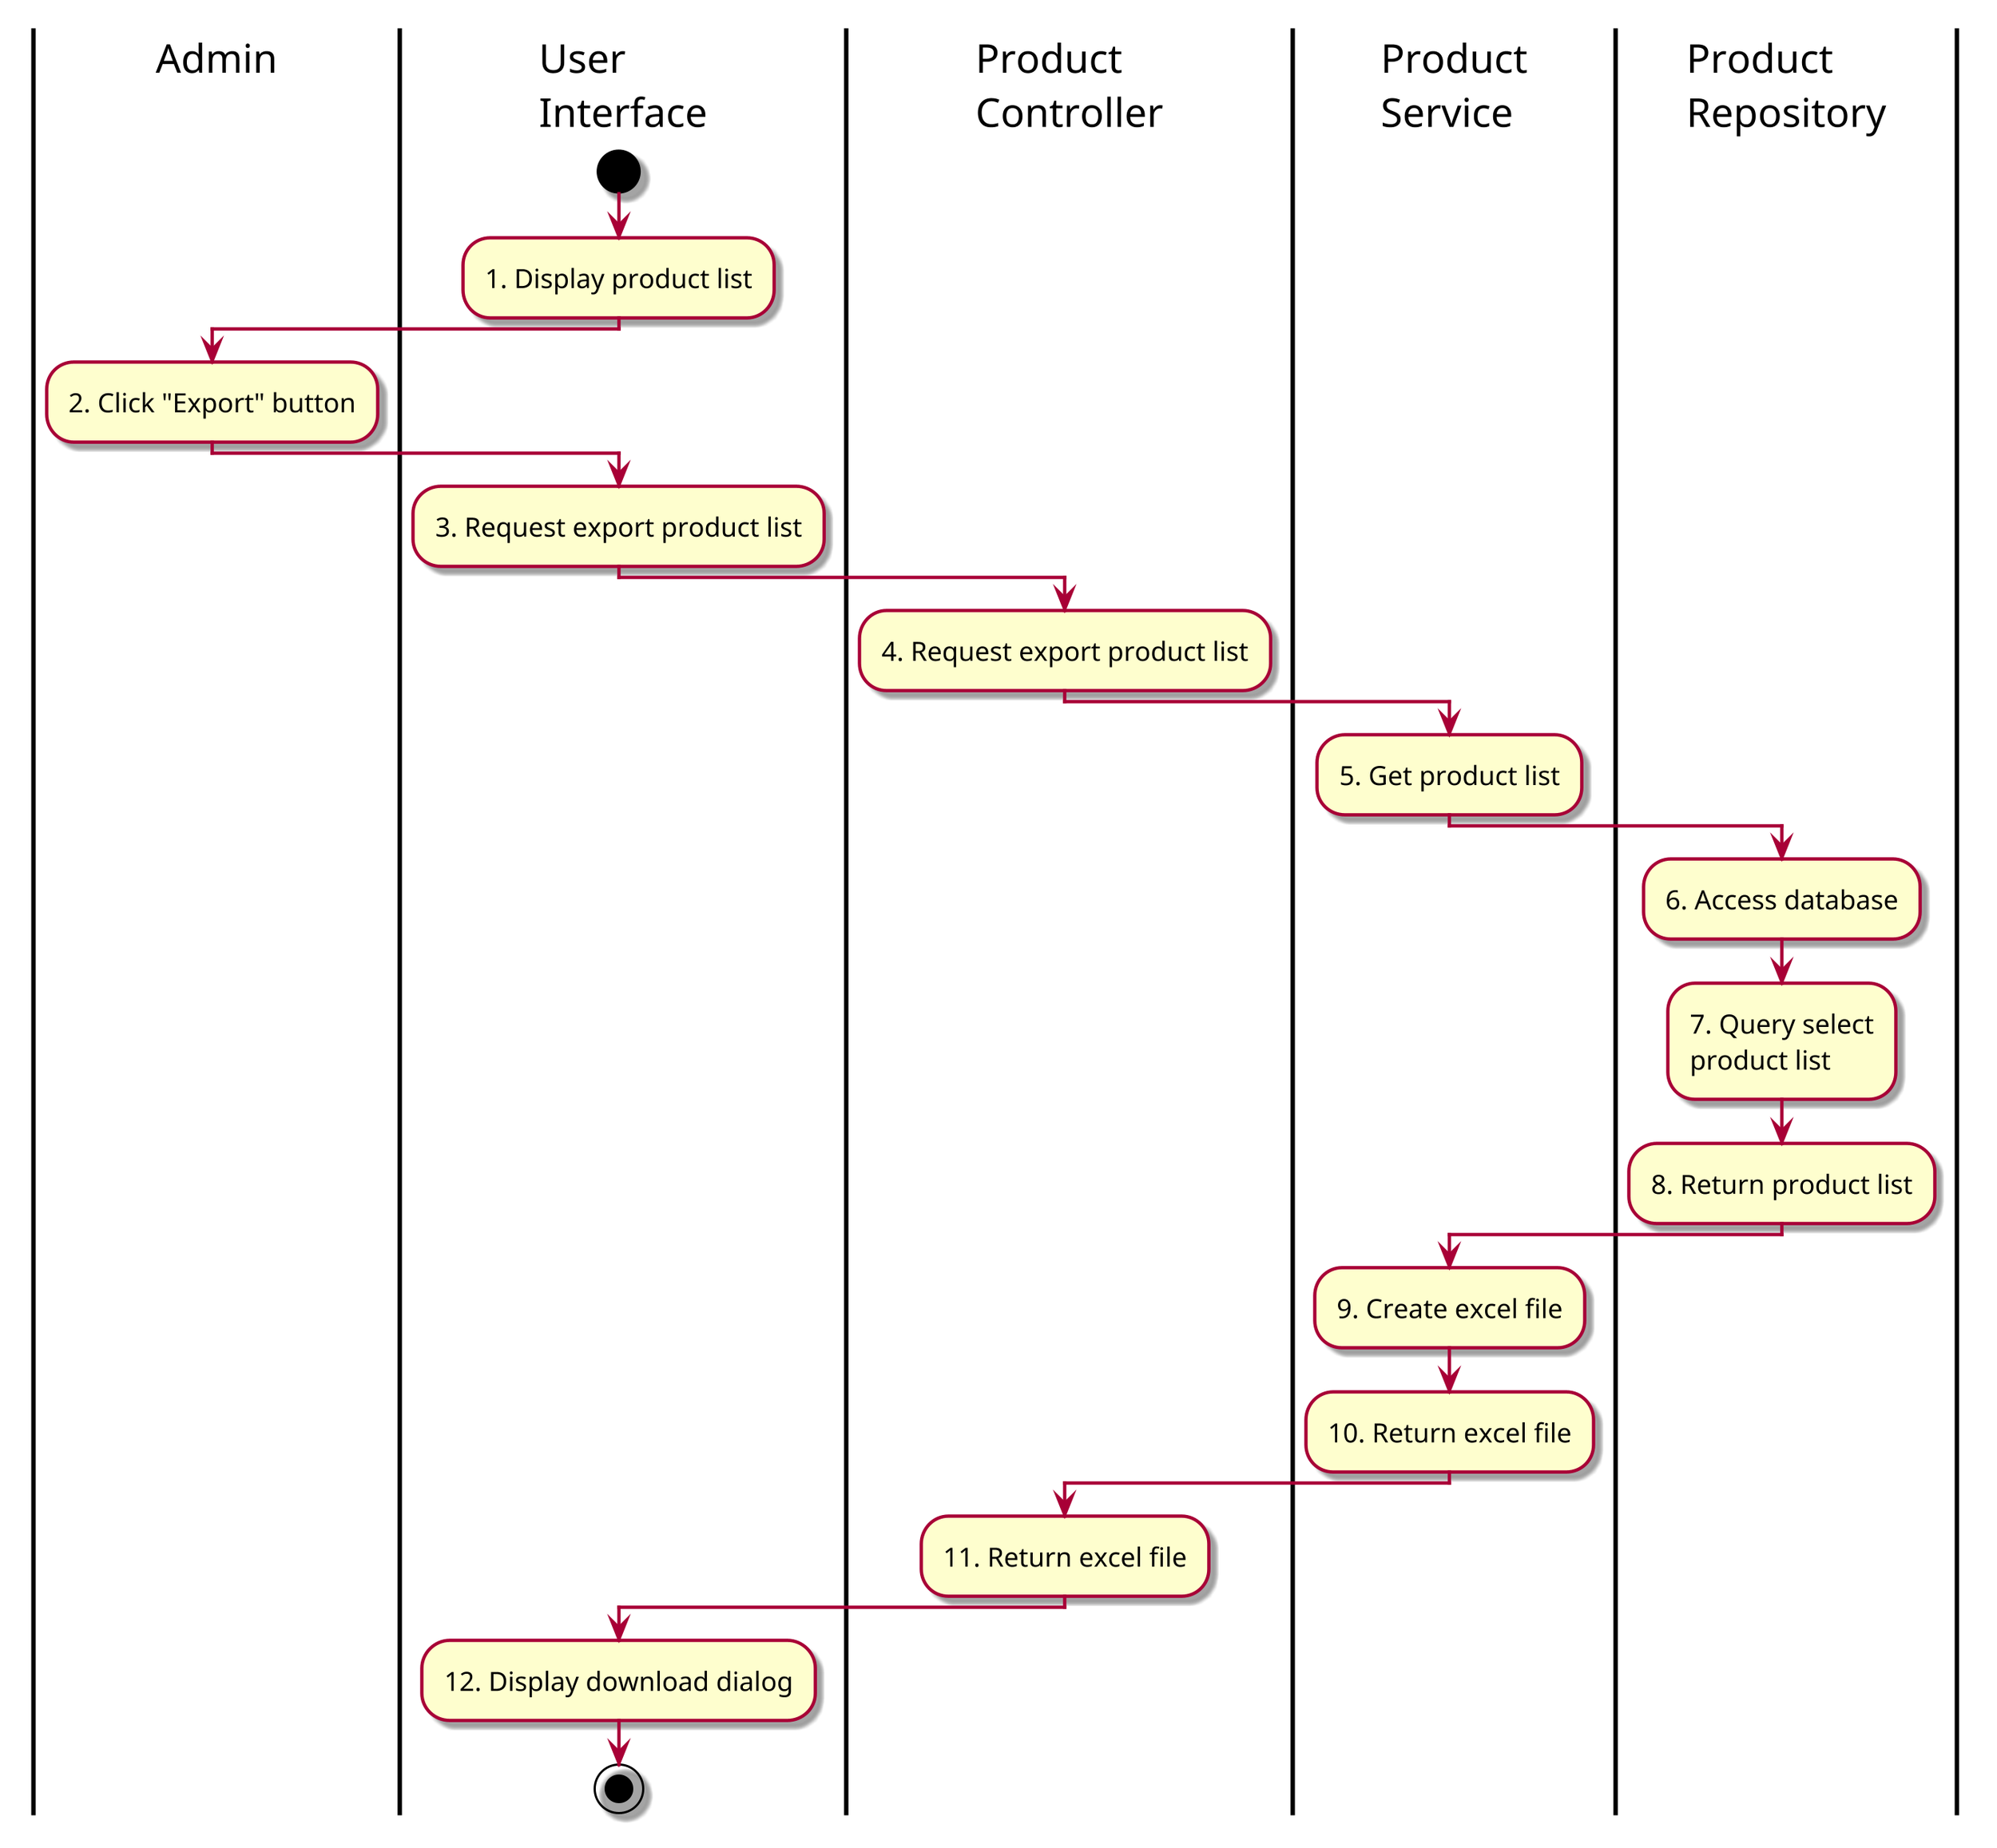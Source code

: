 @startuml ActExportProductList

skin rose
scale 3

|Admin|
|User\nInterface|
|Product\nController|
|Product\nService|
|Product\nRepository|
|User\nInterface|
start
:1. Display product list;
|Admin|
:2. Click "Export" button;
|User\nInterface|
:3. Request export product list;
|Product\nController|
:4. Request export product list;
|Product\nService|
:5. Get product list;
|Product\nRepository|
:6. Access database;
:7. Query select\nproduct list;
:8. Return product list;
|Product\nService|
:9. Create excel file;
:10. Return excel file;
|Product\nController|
:11. Return excel file;
|User\nInterface|
:12. Display download dialog;
stop

@enduml